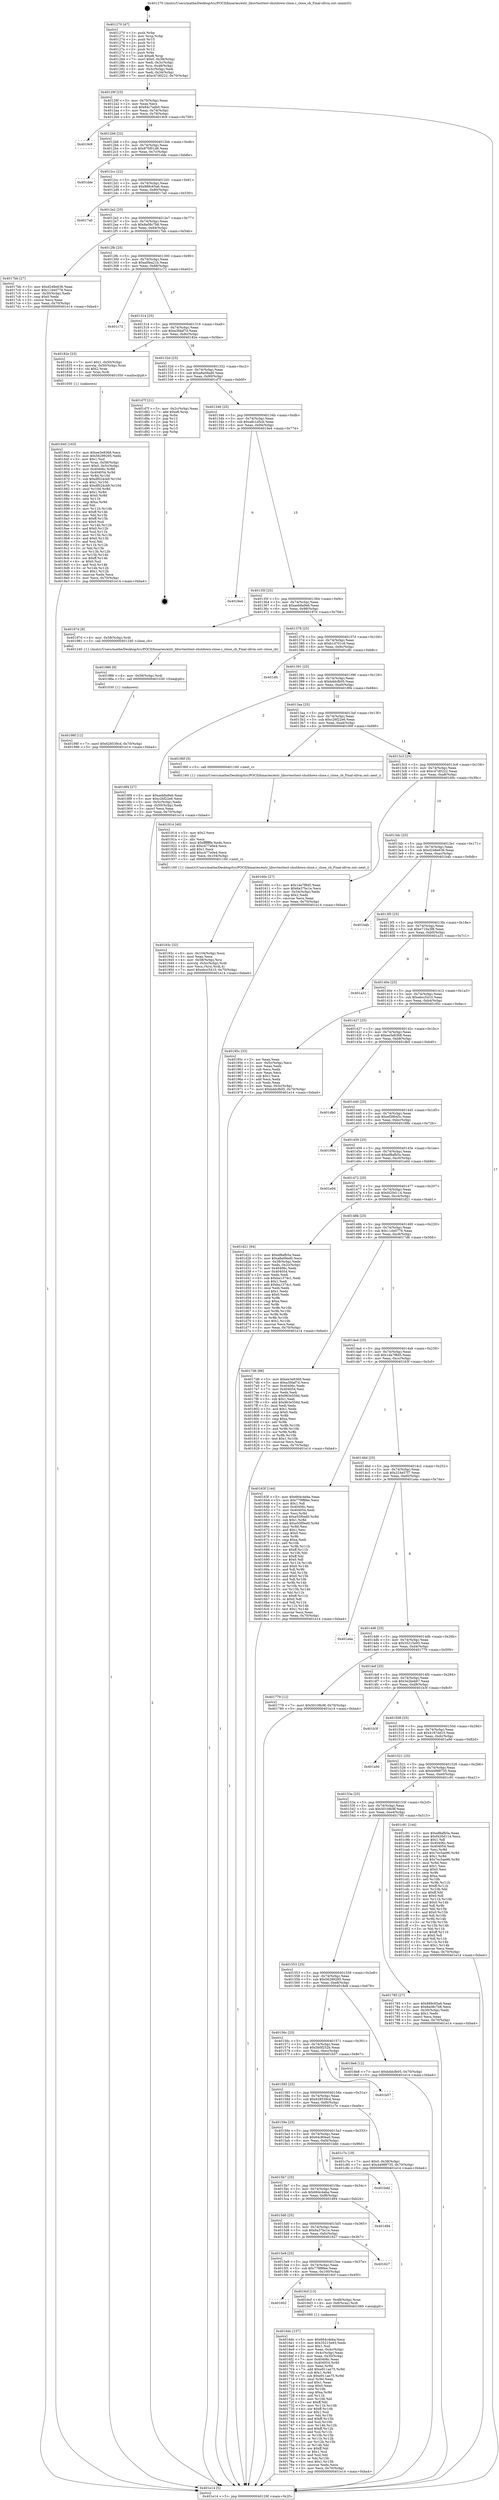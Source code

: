 digraph "0x401270" {
  label = "0x401270 (/mnt/c/Users/mathe/Desktop/tcc/POCII/binaries/extr_libuvtesttest-shutdown-close.c_close_cb_Final-ollvm.out::main(0))"
  labelloc = "t"
  node[shape=record]

  Entry [label="",width=0.3,height=0.3,shape=circle,fillcolor=black,style=filled]
  "0x40129f" [label="{
     0x40129f [23]\l
     | [instrs]\l
     &nbsp;&nbsp;0x40129f \<+3\>: mov -0x70(%rbp),%eax\l
     &nbsp;&nbsp;0x4012a2 \<+2\>: mov %eax,%ecx\l
     &nbsp;&nbsp;0x4012a4 \<+6\>: sub $0x84c7adb0,%ecx\l
     &nbsp;&nbsp;0x4012aa \<+3\>: mov %eax,-0x74(%rbp)\l
     &nbsp;&nbsp;0x4012ad \<+3\>: mov %ecx,-0x78(%rbp)\l
     &nbsp;&nbsp;0x4012b0 \<+6\>: je 00000000004019c9 \<main+0x759\>\l
  }"]
  "0x4019c9" [label="{
     0x4019c9\l
  }", style=dashed]
  "0x4012b6" [label="{
     0x4012b6 [22]\l
     | [instrs]\l
     &nbsp;&nbsp;0x4012b6 \<+5\>: jmp 00000000004012bb \<main+0x4b\>\l
     &nbsp;&nbsp;0x4012bb \<+3\>: mov -0x74(%rbp),%eax\l
     &nbsp;&nbsp;0x4012be \<+5\>: sub $0x870f01d6,%eax\l
     &nbsp;&nbsp;0x4012c3 \<+3\>: mov %eax,-0x7c(%rbp)\l
     &nbsp;&nbsp;0x4012c6 \<+6\>: je 0000000000401dde \<main+0xb6e\>\l
  }"]
  Exit [label="",width=0.3,height=0.3,shape=circle,fillcolor=black,style=filled,peripheries=2]
  "0x401dde" [label="{
     0x401dde\l
  }", style=dashed]
  "0x4012cc" [label="{
     0x4012cc [22]\l
     | [instrs]\l
     &nbsp;&nbsp;0x4012cc \<+5\>: jmp 00000000004012d1 \<main+0x61\>\l
     &nbsp;&nbsp;0x4012d1 \<+3\>: mov -0x74(%rbp),%eax\l
     &nbsp;&nbsp;0x4012d4 \<+5\>: sub $0x889c65a6,%eax\l
     &nbsp;&nbsp;0x4012d9 \<+3\>: mov %eax,-0x80(%rbp)\l
     &nbsp;&nbsp;0x4012dc \<+6\>: je 00000000004017a0 \<main+0x530\>\l
  }"]
  "0x40198f" [label="{
     0x40198f [12]\l
     | [instrs]\l
     &nbsp;&nbsp;0x40198f \<+7\>: movl $0x628539cd,-0x70(%rbp)\l
     &nbsp;&nbsp;0x401996 \<+5\>: jmp 0000000000401e14 \<main+0xba4\>\l
  }"]
  "0x4017a0" [label="{
     0x4017a0\l
  }", style=dashed]
  "0x4012e2" [label="{
     0x4012e2 [25]\l
     | [instrs]\l
     &nbsp;&nbsp;0x4012e2 \<+5\>: jmp 00000000004012e7 \<main+0x77\>\l
     &nbsp;&nbsp;0x4012e7 \<+3\>: mov -0x74(%rbp),%eax\l
     &nbsp;&nbsp;0x4012ea \<+5\>: sub $0x8a08c7b8,%eax\l
     &nbsp;&nbsp;0x4012ef \<+6\>: mov %eax,-0x84(%rbp)\l
     &nbsp;&nbsp;0x4012f5 \<+6\>: je 00000000004017bb \<main+0x54b\>\l
  }"]
  "0x401986" [label="{
     0x401986 [9]\l
     | [instrs]\l
     &nbsp;&nbsp;0x401986 \<+4\>: mov -0x58(%rbp),%rdi\l
     &nbsp;&nbsp;0x40198a \<+5\>: call 0000000000401030 \<free@plt\>\l
     | [calls]\l
     &nbsp;&nbsp;0x401030 \{1\} (unknown)\l
  }"]
  "0x4017bb" [label="{
     0x4017bb [27]\l
     | [instrs]\l
     &nbsp;&nbsp;0x4017bb \<+5\>: mov $0xd248e636,%eax\l
     &nbsp;&nbsp;0x4017c0 \<+5\>: mov $0x11d40776,%ecx\l
     &nbsp;&nbsp;0x4017c5 \<+3\>: mov -0x30(%rbp),%edx\l
     &nbsp;&nbsp;0x4017c8 \<+3\>: cmp $0x0,%edx\l
     &nbsp;&nbsp;0x4017cb \<+3\>: cmove %ecx,%eax\l
     &nbsp;&nbsp;0x4017ce \<+3\>: mov %eax,-0x70(%rbp)\l
     &nbsp;&nbsp;0x4017d1 \<+5\>: jmp 0000000000401e14 \<main+0xba4\>\l
  }"]
  "0x4012fb" [label="{
     0x4012fb [25]\l
     | [instrs]\l
     &nbsp;&nbsp;0x4012fb \<+5\>: jmp 0000000000401300 \<main+0x90\>\l
     &nbsp;&nbsp;0x401300 \<+3\>: mov -0x74(%rbp),%eax\l
     &nbsp;&nbsp;0x401303 \<+5\>: sub $0xa0fea21b,%eax\l
     &nbsp;&nbsp;0x401308 \<+6\>: mov %eax,-0x88(%rbp)\l
     &nbsp;&nbsp;0x40130e \<+6\>: je 0000000000401c72 \<main+0xa02\>\l
  }"]
  "0x40193c" [label="{
     0x40193c [32]\l
     | [instrs]\l
     &nbsp;&nbsp;0x40193c \<+6\>: mov -0x104(%rbp),%ecx\l
     &nbsp;&nbsp;0x401942 \<+3\>: imul %eax,%ecx\l
     &nbsp;&nbsp;0x401945 \<+4\>: mov -0x58(%rbp),%rsi\l
     &nbsp;&nbsp;0x401949 \<+4\>: movslq -0x5c(%rbp),%rdi\l
     &nbsp;&nbsp;0x40194d \<+3\>: mov %ecx,(%rsi,%rdi,4)\l
     &nbsp;&nbsp;0x401950 \<+7\>: movl $0xebcc5410,-0x70(%rbp)\l
     &nbsp;&nbsp;0x401957 \<+5\>: jmp 0000000000401e14 \<main+0xba4\>\l
  }"]
  "0x401c72" [label="{
     0x401c72\l
  }", style=dashed]
  "0x401314" [label="{
     0x401314 [25]\l
     | [instrs]\l
     &nbsp;&nbsp;0x401314 \<+5\>: jmp 0000000000401319 \<main+0xa9\>\l
     &nbsp;&nbsp;0x401319 \<+3\>: mov -0x74(%rbp),%eax\l
     &nbsp;&nbsp;0x40131c \<+5\>: sub $0xa3fdaf7d,%eax\l
     &nbsp;&nbsp;0x401321 \<+6\>: mov %eax,-0x8c(%rbp)\l
     &nbsp;&nbsp;0x401327 \<+6\>: je 000000000040182e \<main+0x5be\>\l
  }"]
  "0x401914" [label="{
     0x401914 [40]\l
     | [instrs]\l
     &nbsp;&nbsp;0x401914 \<+5\>: mov $0x2,%ecx\l
     &nbsp;&nbsp;0x401919 \<+1\>: cltd\l
     &nbsp;&nbsp;0x40191a \<+2\>: idiv %ecx\l
     &nbsp;&nbsp;0x40191c \<+6\>: imul $0xfffffffe,%edx,%ecx\l
     &nbsp;&nbsp;0x401922 \<+6\>: sub $0xc477e0e4,%ecx\l
     &nbsp;&nbsp;0x401928 \<+3\>: add $0x1,%ecx\l
     &nbsp;&nbsp;0x40192b \<+6\>: add $0xc477e0e4,%ecx\l
     &nbsp;&nbsp;0x401931 \<+6\>: mov %ecx,-0x104(%rbp)\l
     &nbsp;&nbsp;0x401937 \<+5\>: call 0000000000401160 \<next_i\>\l
     | [calls]\l
     &nbsp;&nbsp;0x401160 \{1\} (/mnt/c/Users/mathe/Desktop/tcc/POCII/binaries/extr_libuvtesttest-shutdown-close.c_close_cb_Final-ollvm.out::next_i)\l
  }"]
  "0x40182e" [label="{
     0x40182e [23]\l
     | [instrs]\l
     &nbsp;&nbsp;0x40182e \<+7\>: movl $0x1,-0x50(%rbp)\l
     &nbsp;&nbsp;0x401835 \<+4\>: movslq -0x50(%rbp),%rax\l
     &nbsp;&nbsp;0x401839 \<+4\>: shl $0x2,%rax\l
     &nbsp;&nbsp;0x40183d \<+3\>: mov %rax,%rdi\l
     &nbsp;&nbsp;0x401840 \<+5\>: call 0000000000401050 \<malloc@plt\>\l
     | [calls]\l
     &nbsp;&nbsp;0x401050 \{1\} (unknown)\l
  }"]
  "0x40132d" [label="{
     0x40132d [25]\l
     | [instrs]\l
     &nbsp;&nbsp;0x40132d \<+5\>: jmp 0000000000401332 \<main+0xc2\>\l
     &nbsp;&nbsp;0x401332 \<+3\>: mov -0x74(%rbp),%eax\l
     &nbsp;&nbsp;0x401335 \<+5\>: sub $0xa8a09ad0,%eax\l
     &nbsp;&nbsp;0x40133a \<+6\>: mov %eax,-0x90(%rbp)\l
     &nbsp;&nbsp;0x401340 \<+6\>: je 0000000000401d7f \<main+0xb0f\>\l
  }"]
  "0x401845" [label="{
     0x401845 [163]\l
     | [instrs]\l
     &nbsp;&nbsp;0x401845 \<+5\>: mov $0xee3e8368,%ecx\l
     &nbsp;&nbsp;0x40184a \<+5\>: mov $0x56299285,%edx\l
     &nbsp;&nbsp;0x40184f \<+3\>: mov $0x1,%sil\l
     &nbsp;&nbsp;0x401852 \<+4\>: mov %rax,-0x58(%rbp)\l
     &nbsp;&nbsp;0x401856 \<+7\>: movl $0x0,-0x5c(%rbp)\l
     &nbsp;&nbsp;0x40185d \<+8\>: mov 0x40406c,%r8d\l
     &nbsp;&nbsp;0x401865 \<+8\>: mov 0x404054,%r9d\l
     &nbsp;&nbsp;0x40186d \<+3\>: mov %r8d,%r10d\l
     &nbsp;&nbsp;0x401870 \<+7\>: sub $0xdf024cb9,%r10d\l
     &nbsp;&nbsp;0x401877 \<+4\>: sub $0x1,%r10d\l
     &nbsp;&nbsp;0x40187b \<+7\>: add $0xdf024cb9,%r10d\l
     &nbsp;&nbsp;0x401882 \<+4\>: imul %r10d,%r8d\l
     &nbsp;&nbsp;0x401886 \<+4\>: and $0x1,%r8d\l
     &nbsp;&nbsp;0x40188a \<+4\>: cmp $0x0,%r8d\l
     &nbsp;&nbsp;0x40188e \<+4\>: sete %r11b\l
     &nbsp;&nbsp;0x401892 \<+4\>: cmp $0xa,%r9d\l
     &nbsp;&nbsp;0x401896 \<+3\>: setl %bl\l
     &nbsp;&nbsp;0x401899 \<+3\>: mov %r11b,%r14b\l
     &nbsp;&nbsp;0x40189c \<+4\>: xor $0xff,%r14b\l
     &nbsp;&nbsp;0x4018a0 \<+3\>: mov %bl,%r15b\l
     &nbsp;&nbsp;0x4018a3 \<+4\>: xor $0xff,%r15b\l
     &nbsp;&nbsp;0x4018a7 \<+4\>: xor $0x0,%sil\l
     &nbsp;&nbsp;0x4018ab \<+3\>: mov %r14b,%r12b\l
     &nbsp;&nbsp;0x4018ae \<+4\>: and $0x0,%r12b\l
     &nbsp;&nbsp;0x4018b2 \<+3\>: and %sil,%r11b\l
     &nbsp;&nbsp;0x4018b5 \<+3\>: mov %r15b,%r13b\l
     &nbsp;&nbsp;0x4018b8 \<+4\>: and $0x0,%r13b\l
     &nbsp;&nbsp;0x4018bc \<+3\>: and %sil,%bl\l
     &nbsp;&nbsp;0x4018bf \<+3\>: or %r11b,%r12b\l
     &nbsp;&nbsp;0x4018c2 \<+3\>: or %bl,%r13b\l
     &nbsp;&nbsp;0x4018c5 \<+3\>: xor %r13b,%r12b\l
     &nbsp;&nbsp;0x4018c8 \<+3\>: or %r15b,%r14b\l
     &nbsp;&nbsp;0x4018cb \<+4\>: xor $0xff,%r14b\l
     &nbsp;&nbsp;0x4018cf \<+4\>: or $0x0,%sil\l
     &nbsp;&nbsp;0x4018d3 \<+3\>: and %sil,%r14b\l
     &nbsp;&nbsp;0x4018d6 \<+3\>: or %r14b,%r12b\l
     &nbsp;&nbsp;0x4018d9 \<+4\>: test $0x1,%r12b\l
     &nbsp;&nbsp;0x4018dd \<+3\>: cmovne %edx,%ecx\l
     &nbsp;&nbsp;0x4018e0 \<+3\>: mov %ecx,-0x70(%rbp)\l
     &nbsp;&nbsp;0x4018e3 \<+5\>: jmp 0000000000401e14 \<main+0xba4\>\l
  }"]
  "0x401d7f" [label="{
     0x401d7f [21]\l
     | [instrs]\l
     &nbsp;&nbsp;0x401d7f \<+3\>: mov -0x2c(%rbp),%eax\l
     &nbsp;&nbsp;0x401d82 \<+7\>: add $0xe8,%rsp\l
     &nbsp;&nbsp;0x401d89 \<+1\>: pop %rbx\l
     &nbsp;&nbsp;0x401d8a \<+2\>: pop %r12\l
     &nbsp;&nbsp;0x401d8c \<+2\>: pop %r13\l
     &nbsp;&nbsp;0x401d8e \<+2\>: pop %r14\l
     &nbsp;&nbsp;0x401d90 \<+2\>: pop %r15\l
     &nbsp;&nbsp;0x401d92 \<+1\>: pop %rbp\l
     &nbsp;&nbsp;0x401d93 \<+1\>: ret\l
  }"]
  "0x401346" [label="{
     0x401346 [25]\l
     | [instrs]\l
     &nbsp;&nbsp;0x401346 \<+5\>: jmp 000000000040134b \<main+0xdb\>\l
     &nbsp;&nbsp;0x40134b \<+3\>: mov -0x74(%rbp),%eax\l
     &nbsp;&nbsp;0x40134e \<+5\>: sub $0xa8c1d5cb,%eax\l
     &nbsp;&nbsp;0x401353 \<+6\>: mov %eax,-0x94(%rbp)\l
     &nbsp;&nbsp;0x401359 \<+6\>: je 00000000004019e4 \<main+0x774\>\l
  }"]
  "0x4016dc" [label="{
     0x4016dc [157]\l
     | [instrs]\l
     &nbsp;&nbsp;0x4016dc \<+5\>: mov $0x664c4eba,%ecx\l
     &nbsp;&nbsp;0x4016e1 \<+5\>: mov $0x35215e93,%edx\l
     &nbsp;&nbsp;0x4016e6 \<+3\>: mov $0x1,%sil\l
     &nbsp;&nbsp;0x4016e9 \<+3\>: mov %eax,-0x4c(%rbp)\l
     &nbsp;&nbsp;0x4016ec \<+3\>: mov -0x4c(%rbp),%eax\l
     &nbsp;&nbsp;0x4016ef \<+3\>: mov %eax,-0x30(%rbp)\l
     &nbsp;&nbsp;0x4016f2 \<+7\>: mov 0x40406c,%eax\l
     &nbsp;&nbsp;0x4016f9 \<+8\>: mov 0x404054,%r8d\l
     &nbsp;&nbsp;0x401701 \<+3\>: mov %eax,%r9d\l
     &nbsp;&nbsp;0x401704 \<+7\>: add $0xe911ae75,%r9d\l
     &nbsp;&nbsp;0x40170b \<+4\>: sub $0x1,%r9d\l
     &nbsp;&nbsp;0x40170f \<+7\>: sub $0xe911ae75,%r9d\l
     &nbsp;&nbsp;0x401716 \<+4\>: imul %r9d,%eax\l
     &nbsp;&nbsp;0x40171a \<+3\>: and $0x1,%eax\l
     &nbsp;&nbsp;0x40171d \<+3\>: cmp $0x0,%eax\l
     &nbsp;&nbsp;0x401720 \<+4\>: sete %r10b\l
     &nbsp;&nbsp;0x401724 \<+4\>: cmp $0xa,%r8d\l
     &nbsp;&nbsp;0x401728 \<+4\>: setl %r11b\l
     &nbsp;&nbsp;0x40172c \<+3\>: mov %r10b,%bl\l
     &nbsp;&nbsp;0x40172f \<+3\>: xor $0xff,%bl\l
     &nbsp;&nbsp;0x401732 \<+3\>: mov %r11b,%r14b\l
     &nbsp;&nbsp;0x401735 \<+4\>: xor $0xff,%r14b\l
     &nbsp;&nbsp;0x401739 \<+4\>: xor $0x1,%sil\l
     &nbsp;&nbsp;0x40173d \<+3\>: mov %bl,%r15b\l
     &nbsp;&nbsp;0x401740 \<+4\>: and $0xff,%r15b\l
     &nbsp;&nbsp;0x401744 \<+3\>: and %sil,%r10b\l
     &nbsp;&nbsp;0x401747 \<+3\>: mov %r14b,%r12b\l
     &nbsp;&nbsp;0x40174a \<+4\>: and $0xff,%r12b\l
     &nbsp;&nbsp;0x40174e \<+3\>: and %sil,%r11b\l
     &nbsp;&nbsp;0x401751 \<+3\>: or %r10b,%r15b\l
     &nbsp;&nbsp;0x401754 \<+3\>: or %r11b,%r12b\l
     &nbsp;&nbsp;0x401757 \<+3\>: xor %r12b,%r15b\l
     &nbsp;&nbsp;0x40175a \<+3\>: or %r14b,%bl\l
     &nbsp;&nbsp;0x40175d \<+3\>: xor $0xff,%bl\l
     &nbsp;&nbsp;0x401760 \<+4\>: or $0x1,%sil\l
     &nbsp;&nbsp;0x401764 \<+3\>: and %sil,%bl\l
     &nbsp;&nbsp;0x401767 \<+3\>: or %bl,%r15b\l
     &nbsp;&nbsp;0x40176a \<+4\>: test $0x1,%r15b\l
     &nbsp;&nbsp;0x40176e \<+3\>: cmovne %edx,%ecx\l
     &nbsp;&nbsp;0x401771 \<+3\>: mov %ecx,-0x70(%rbp)\l
     &nbsp;&nbsp;0x401774 \<+5\>: jmp 0000000000401e14 \<main+0xba4\>\l
  }"]
  "0x4019e4" [label="{
     0x4019e4\l
  }", style=dashed]
  "0x40135f" [label="{
     0x40135f [25]\l
     | [instrs]\l
     &nbsp;&nbsp;0x40135f \<+5\>: jmp 0000000000401364 \<main+0xf4\>\l
     &nbsp;&nbsp;0x401364 \<+3\>: mov -0x74(%rbp),%eax\l
     &nbsp;&nbsp;0x401367 \<+5\>: sub $0xaeb8a9eb,%eax\l
     &nbsp;&nbsp;0x40136c \<+6\>: mov %eax,-0x98(%rbp)\l
     &nbsp;&nbsp;0x401372 \<+6\>: je 000000000040197d \<main+0x70d\>\l
  }"]
  "0x401602" [label="{
     0x401602\l
  }", style=dashed]
  "0x40197d" [label="{
     0x40197d [9]\l
     | [instrs]\l
     &nbsp;&nbsp;0x40197d \<+4\>: mov -0x58(%rbp),%rdi\l
     &nbsp;&nbsp;0x401981 \<+5\>: call 0000000000401240 \<close_cb\>\l
     | [calls]\l
     &nbsp;&nbsp;0x401240 \{1\} (/mnt/c/Users/mathe/Desktop/tcc/POCII/binaries/extr_libuvtesttest-shutdown-close.c_close_cb_Final-ollvm.out::close_cb)\l
  }"]
  "0x401378" [label="{
     0x401378 [25]\l
     | [instrs]\l
     &nbsp;&nbsp;0x401378 \<+5\>: jmp 000000000040137d \<main+0x10d\>\l
     &nbsp;&nbsp;0x40137d \<+3\>: mov -0x74(%rbp),%eax\l
     &nbsp;&nbsp;0x401380 \<+5\>: sub $0xb1d701c6,%eax\l
     &nbsp;&nbsp;0x401385 \<+6\>: mov %eax,-0x9c(%rbp)\l
     &nbsp;&nbsp;0x40138b \<+6\>: je 0000000000401dfc \<main+0xb8c\>\l
  }"]
  "0x4016cf" [label="{
     0x4016cf [13]\l
     | [instrs]\l
     &nbsp;&nbsp;0x4016cf \<+4\>: mov -0x48(%rbp),%rax\l
     &nbsp;&nbsp;0x4016d3 \<+4\>: mov 0x8(%rax),%rdi\l
     &nbsp;&nbsp;0x4016d7 \<+5\>: call 0000000000401060 \<atoi@plt\>\l
     | [calls]\l
     &nbsp;&nbsp;0x401060 \{1\} (unknown)\l
  }"]
  "0x401dfc" [label="{
     0x401dfc\l
  }", style=dashed]
  "0x401391" [label="{
     0x401391 [25]\l
     | [instrs]\l
     &nbsp;&nbsp;0x401391 \<+5\>: jmp 0000000000401396 \<main+0x126\>\l
     &nbsp;&nbsp;0x401396 \<+3\>: mov -0x74(%rbp),%eax\l
     &nbsp;&nbsp;0x401399 \<+5\>: sub $0xbddcfb05,%eax\l
     &nbsp;&nbsp;0x40139e \<+6\>: mov %eax,-0xa0(%rbp)\l
     &nbsp;&nbsp;0x4013a4 \<+6\>: je 00000000004018f4 \<main+0x684\>\l
  }"]
  "0x4015e9" [label="{
     0x4015e9 [25]\l
     | [instrs]\l
     &nbsp;&nbsp;0x4015e9 \<+5\>: jmp 00000000004015ee \<main+0x37e\>\l
     &nbsp;&nbsp;0x4015ee \<+3\>: mov -0x74(%rbp),%eax\l
     &nbsp;&nbsp;0x4015f1 \<+5\>: sub $0x779f8fee,%eax\l
     &nbsp;&nbsp;0x4015f6 \<+6\>: mov %eax,-0x100(%rbp)\l
     &nbsp;&nbsp;0x4015fc \<+6\>: je 00000000004016cf \<main+0x45f\>\l
  }"]
  "0x4018f4" [label="{
     0x4018f4 [27]\l
     | [instrs]\l
     &nbsp;&nbsp;0x4018f4 \<+5\>: mov $0xaeb8a9eb,%eax\l
     &nbsp;&nbsp;0x4018f9 \<+5\>: mov $0xc26f22e6,%ecx\l
     &nbsp;&nbsp;0x4018fe \<+3\>: mov -0x5c(%rbp),%edx\l
     &nbsp;&nbsp;0x401901 \<+3\>: cmp -0x50(%rbp),%edx\l
     &nbsp;&nbsp;0x401904 \<+3\>: cmovl %ecx,%eax\l
     &nbsp;&nbsp;0x401907 \<+3\>: mov %eax,-0x70(%rbp)\l
     &nbsp;&nbsp;0x40190a \<+5\>: jmp 0000000000401e14 \<main+0xba4\>\l
  }"]
  "0x4013aa" [label="{
     0x4013aa [25]\l
     | [instrs]\l
     &nbsp;&nbsp;0x4013aa \<+5\>: jmp 00000000004013af \<main+0x13f\>\l
     &nbsp;&nbsp;0x4013af \<+3\>: mov -0x74(%rbp),%eax\l
     &nbsp;&nbsp;0x4013b2 \<+5\>: sub $0xc26f22e6,%eax\l
     &nbsp;&nbsp;0x4013b7 \<+6\>: mov %eax,-0xa4(%rbp)\l
     &nbsp;&nbsp;0x4013bd \<+6\>: je 000000000040190f \<main+0x69f\>\l
  }"]
  "0x401627" [label="{
     0x401627\l
  }", style=dashed]
  "0x40190f" [label="{
     0x40190f [5]\l
     | [instrs]\l
     &nbsp;&nbsp;0x40190f \<+5\>: call 0000000000401160 \<next_i\>\l
     | [calls]\l
     &nbsp;&nbsp;0x401160 \{1\} (/mnt/c/Users/mathe/Desktop/tcc/POCII/binaries/extr_libuvtesttest-shutdown-close.c_close_cb_Final-ollvm.out::next_i)\l
  }"]
  "0x4013c3" [label="{
     0x4013c3 [25]\l
     | [instrs]\l
     &nbsp;&nbsp;0x4013c3 \<+5\>: jmp 00000000004013c8 \<main+0x158\>\l
     &nbsp;&nbsp;0x4013c8 \<+3\>: mov -0x74(%rbp),%eax\l
     &nbsp;&nbsp;0x4013cb \<+5\>: sub $0xc47d0222,%eax\l
     &nbsp;&nbsp;0x4013d0 \<+6\>: mov %eax,-0xa8(%rbp)\l
     &nbsp;&nbsp;0x4013d6 \<+6\>: je 000000000040160c \<main+0x39c\>\l
  }"]
  "0x4015d0" [label="{
     0x4015d0 [25]\l
     | [instrs]\l
     &nbsp;&nbsp;0x4015d0 \<+5\>: jmp 00000000004015d5 \<main+0x365\>\l
     &nbsp;&nbsp;0x4015d5 \<+3\>: mov -0x74(%rbp),%eax\l
     &nbsp;&nbsp;0x4015d8 \<+5\>: sub $0x6a37bc1e,%eax\l
     &nbsp;&nbsp;0x4015dd \<+6\>: mov %eax,-0xfc(%rbp)\l
     &nbsp;&nbsp;0x4015e3 \<+6\>: je 0000000000401627 \<main+0x3b7\>\l
  }"]
  "0x40160c" [label="{
     0x40160c [27]\l
     | [instrs]\l
     &nbsp;&nbsp;0x40160c \<+5\>: mov $0x1da7f8d5,%eax\l
     &nbsp;&nbsp;0x401611 \<+5\>: mov $0x6a37bc1e,%ecx\l
     &nbsp;&nbsp;0x401616 \<+3\>: mov -0x34(%rbp),%edx\l
     &nbsp;&nbsp;0x401619 \<+3\>: cmp $0x2,%edx\l
     &nbsp;&nbsp;0x40161c \<+3\>: cmovne %ecx,%eax\l
     &nbsp;&nbsp;0x40161f \<+3\>: mov %eax,-0x70(%rbp)\l
     &nbsp;&nbsp;0x401622 \<+5\>: jmp 0000000000401e14 \<main+0xba4\>\l
  }"]
  "0x4013dc" [label="{
     0x4013dc [25]\l
     | [instrs]\l
     &nbsp;&nbsp;0x4013dc \<+5\>: jmp 00000000004013e1 \<main+0x171\>\l
     &nbsp;&nbsp;0x4013e1 \<+3\>: mov -0x74(%rbp),%eax\l
     &nbsp;&nbsp;0x4013e4 \<+5\>: sub $0xd248e636,%eax\l
     &nbsp;&nbsp;0x4013e9 \<+6\>: mov %eax,-0xac(%rbp)\l
     &nbsp;&nbsp;0x4013ef \<+6\>: je 0000000000401b4b \<main+0x8db\>\l
  }"]
  "0x401e14" [label="{
     0x401e14 [5]\l
     | [instrs]\l
     &nbsp;&nbsp;0x401e14 \<+5\>: jmp 000000000040129f \<main+0x2f\>\l
  }"]
  "0x401270" [label="{
     0x401270 [47]\l
     | [instrs]\l
     &nbsp;&nbsp;0x401270 \<+1\>: push %rbp\l
     &nbsp;&nbsp;0x401271 \<+3\>: mov %rsp,%rbp\l
     &nbsp;&nbsp;0x401274 \<+2\>: push %r15\l
     &nbsp;&nbsp;0x401276 \<+2\>: push %r14\l
     &nbsp;&nbsp;0x401278 \<+2\>: push %r13\l
     &nbsp;&nbsp;0x40127a \<+2\>: push %r12\l
     &nbsp;&nbsp;0x40127c \<+1\>: push %rbx\l
     &nbsp;&nbsp;0x40127d \<+7\>: sub $0xe8,%rsp\l
     &nbsp;&nbsp;0x401284 \<+7\>: movl $0x0,-0x38(%rbp)\l
     &nbsp;&nbsp;0x40128b \<+3\>: mov %edi,-0x3c(%rbp)\l
     &nbsp;&nbsp;0x40128e \<+4\>: mov %rsi,-0x48(%rbp)\l
     &nbsp;&nbsp;0x401292 \<+3\>: mov -0x3c(%rbp),%edi\l
     &nbsp;&nbsp;0x401295 \<+3\>: mov %edi,-0x34(%rbp)\l
     &nbsp;&nbsp;0x401298 \<+7\>: movl $0xc47d0222,-0x70(%rbp)\l
  }"]
  "0x401d94" [label="{
     0x401d94\l
  }", style=dashed]
  "0x401b4b" [label="{
     0x401b4b\l
  }", style=dashed]
  "0x4013f5" [label="{
     0x4013f5 [25]\l
     | [instrs]\l
     &nbsp;&nbsp;0x4013f5 \<+5\>: jmp 00000000004013fa \<main+0x18a\>\l
     &nbsp;&nbsp;0x4013fa \<+3\>: mov -0x74(%rbp),%eax\l
     &nbsp;&nbsp;0x4013fd \<+5\>: sub $0xe710a3f8,%eax\l
     &nbsp;&nbsp;0x401402 \<+6\>: mov %eax,-0xb0(%rbp)\l
     &nbsp;&nbsp;0x401408 \<+6\>: je 0000000000401a31 \<main+0x7c1\>\l
  }"]
  "0x4015b7" [label="{
     0x4015b7 [25]\l
     | [instrs]\l
     &nbsp;&nbsp;0x4015b7 \<+5\>: jmp 00000000004015bc \<main+0x34c\>\l
     &nbsp;&nbsp;0x4015bc \<+3\>: mov -0x74(%rbp),%eax\l
     &nbsp;&nbsp;0x4015bf \<+5\>: sub $0x664c4eba,%eax\l
     &nbsp;&nbsp;0x4015c4 \<+6\>: mov %eax,-0xf8(%rbp)\l
     &nbsp;&nbsp;0x4015ca \<+6\>: je 0000000000401d94 \<main+0xb24\>\l
  }"]
  "0x401a31" [label="{
     0x401a31\l
  }", style=dashed]
  "0x40140e" [label="{
     0x40140e [25]\l
     | [instrs]\l
     &nbsp;&nbsp;0x40140e \<+5\>: jmp 0000000000401413 \<main+0x1a3\>\l
     &nbsp;&nbsp;0x401413 \<+3\>: mov -0x74(%rbp),%eax\l
     &nbsp;&nbsp;0x401416 \<+5\>: sub $0xebcc5410,%eax\l
     &nbsp;&nbsp;0x40141b \<+6\>: mov %eax,-0xb4(%rbp)\l
     &nbsp;&nbsp;0x401421 \<+6\>: je 000000000040195c \<main+0x6ec\>\l
  }"]
  "0x401bdd" [label="{
     0x401bdd\l
  }", style=dashed]
  "0x40195c" [label="{
     0x40195c [33]\l
     | [instrs]\l
     &nbsp;&nbsp;0x40195c \<+2\>: xor %eax,%eax\l
     &nbsp;&nbsp;0x40195e \<+3\>: mov -0x5c(%rbp),%ecx\l
     &nbsp;&nbsp;0x401961 \<+2\>: mov %eax,%edx\l
     &nbsp;&nbsp;0x401963 \<+2\>: sub %ecx,%edx\l
     &nbsp;&nbsp;0x401965 \<+2\>: mov %eax,%ecx\l
     &nbsp;&nbsp;0x401967 \<+3\>: sub $0x1,%ecx\l
     &nbsp;&nbsp;0x40196a \<+2\>: add %ecx,%edx\l
     &nbsp;&nbsp;0x40196c \<+2\>: sub %edx,%eax\l
     &nbsp;&nbsp;0x40196e \<+3\>: mov %eax,-0x5c(%rbp)\l
     &nbsp;&nbsp;0x401971 \<+7\>: movl $0xbddcfb05,-0x70(%rbp)\l
     &nbsp;&nbsp;0x401978 \<+5\>: jmp 0000000000401e14 \<main+0xba4\>\l
  }"]
  "0x401427" [label="{
     0x401427 [25]\l
     | [instrs]\l
     &nbsp;&nbsp;0x401427 \<+5\>: jmp 000000000040142c \<main+0x1bc\>\l
     &nbsp;&nbsp;0x40142c \<+3\>: mov -0x74(%rbp),%eax\l
     &nbsp;&nbsp;0x40142f \<+5\>: sub $0xee3e8368,%eax\l
     &nbsp;&nbsp;0x401434 \<+6\>: mov %eax,-0xb8(%rbp)\l
     &nbsp;&nbsp;0x40143a \<+6\>: je 0000000000401db0 \<main+0xb40\>\l
  }"]
  "0x40159e" [label="{
     0x40159e [25]\l
     | [instrs]\l
     &nbsp;&nbsp;0x40159e \<+5\>: jmp 00000000004015a3 \<main+0x333\>\l
     &nbsp;&nbsp;0x4015a3 \<+3\>: mov -0x74(%rbp),%eax\l
     &nbsp;&nbsp;0x4015a6 \<+5\>: sub $0x64c80ea0,%eax\l
     &nbsp;&nbsp;0x4015ab \<+6\>: mov %eax,-0xf4(%rbp)\l
     &nbsp;&nbsp;0x4015b1 \<+6\>: je 0000000000401bdd \<main+0x96d\>\l
  }"]
  "0x401db0" [label="{
     0x401db0\l
  }", style=dashed]
  "0x401440" [label="{
     0x401440 [25]\l
     | [instrs]\l
     &nbsp;&nbsp;0x401440 \<+5\>: jmp 0000000000401445 \<main+0x1d5\>\l
     &nbsp;&nbsp;0x401445 \<+3\>: mov -0x74(%rbp),%eax\l
     &nbsp;&nbsp;0x401448 \<+5\>: sub $0xef39b45c,%eax\l
     &nbsp;&nbsp;0x40144d \<+6\>: mov %eax,-0xbc(%rbp)\l
     &nbsp;&nbsp;0x401453 \<+6\>: je 000000000040199b \<main+0x72b\>\l
  }"]
  "0x401c7e" [label="{
     0x401c7e [19]\l
     | [instrs]\l
     &nbsp;&nbsp;0x401c7e \<+7\>: movl $0x0,-0x38(%rbp)\l
     &nbsp;&nbsp;0x401c85 \<+7\>: movl $0x44988735,-0x70(%rbp)\l
     &nbsp;&nbsp;0x401c8c \<+5\>: jmp 0000000000401e14 \<main+0xba4\>\l
  }"]
  "0x40199b" [label="{
     0x40199b\l
  }", style=dashed]
  "0x401459" [label="{
     0x401459 [25]\l
     | [instrs]\l
     &nbsp;&nbsp;0x401459 \<+5\>: jmp 000000000040145e \<main+0x1ee\>\l
     &nbsp;&nbsp;0x40145e \<+3\>: mov -0x74(%rbp),%eax\l
     &nbsp;&nbsp;0x401461 \<+5\>: sub $0xef8afb5a,%eax\l
     &nbsp;&nbsp;0x401466 \<+6\>: mov %eax,-0xc0(%rbp)\l
     &nbsp;&nbsp;0x40146c \<+6\>: je 0000000000401e0d \<main+0xb9d\>\l
  }"]
  "0x401585" [label="{
     0x401585 [25]\l
     | [instrs]\l
     &nbsp;&nbsp;0x401585 \<+5\>: jmp 000000000040158a \<main+0x31a\>\l
     &nbsp;&nbsp;0x40158a \<+3\>: mov -0x74(%rbp),%eax\l
     &nbsp;&nbsp;0x40158d \<+5\>: sub $0x628539cd,%eax\l
     &nbsp;&nbsp;0x401592 \<+6\>: mov %eax,-0xf0(%rbp)\l
     &nbsp;&nbsp;0x401598 \<+6\>: je 0000000000401c7e \<main+0xa0e\>\l
  }"]
  "0x401e0d" [label="{
     0x401e0d\l
  }", style=dashed]
  "0x401472" [label="{
     0x401472 [25]\l
     | [instrs]\l
     &nbsp;&nbsp;0x401472 \<+5\>: jmp 0000000000401477 \<main+0x207\>\l
     &nbsp;&nbsp;0x401477 \<+3\>: mov -0x74(%rbp),%eax\l
     &nbsp;&nbsp;0x40147a \<+5\>: sub $0xf420d114,%eax\l
     &nbsp;&nbsp;0x40147f \<+6\>: mov %eax,-0xc4(%rbp)\l
     &nbsp;&nbsp;0x401485 \<+6\>: je 0000000000401d21 \<main+0xab1\>\l
  }"]
  "0x401b57" [label="{
     0x401b57\l
  }", style=dashed]
  "0x401d21" [label="{
     0x401d21 [94]\l
     | [instrs]\l
     &nbsp;&nbsp;0x401d21 \<+5\>: mov $0xef8afb5a,%eax\l
     &nbsp;&nbsp;0x401d26 \<+5\>: mov $0xa8a09ad0,%ecx\l
     &nbsp;&nbsp;0x401d2b \<+3\>: mov -0x38(%rbp),%edx\l
     &nbsp;&nbsp;0x401d2e \<+3\>: mov %edx,-0x2c(%rbp)\l
     &nbsp;&nbsp;0x401d31 \<+7\>: mov 0x40406c,%edx\l
     &nbsp;&nbsp;0x401d38 \<+7\>: mov 0x404054,%esi\l
     &nbsp;&nbsp;0x401d3f \<+2\>: mov %edx,%edi\l
     &nbsp;&nbsp;0x401d41 \<+6\>: sub $0xba1374c1,%edi\l
     &nbsp;&nbsp;0x401d47 \<+3\>: sub $0x1,%edi\l
     &nbsp;&nbsp;0x401d4a \<+6\>: add $0xba1374c1,%edi\l
     &nbsp;&nbsp;0x401d50 \<+3\>: imul %edi,%edx\l
     &nbsp;&nbsp;0x401d53 \<+3\>: and $0x1,%edx\l
     &nbsp;&nbsp;0x401d56 \<+3\>: cmp $0x0,%edx\l
     &nbsp;&nbsp;0x401d59 \<+4\>: sete %r8b\l
     &nbsp;&nbsp;0x401d5d \<+3\>: cmp $0xa,%esi\l
     &nbsp;&nbsp;0x401d60 \<+4\>: setl %r9b\l
     &nbsp;&nbsp;0x401d64 \<+3\>: mov %r8b,%r10b\l
     &nbsp;&nbsp;0x401d67 \<+3\>: and %r9b,%r10b\l
     &nbsp;&nbsp;0x401d6a \<+3\>: xor %r9b,%r8b\l
     &nbsp;&nbsp;0x401d6d \<+3\>: or %r8b,%r10b\l
     &nbsp;&nbsp;0x401d70 \<+4\>: test $0x1,%r10b\l
     &nbsp;&nbsp;0x401d74 \<+3\>: cmovne %ecx,%eax\l
     &nbsp;&nbsp;0x401d77 \<+3\>: mov %eax,-0x70(%rbp)\l
     &nbsp;&nbsp;0x401d7a \<+5\>: jmp 0000000000401e14 \<main+0xba4\>\l
  }"]
  "0x40148b" [label="{
     0x40148b [25]\l
     | [instrs]\l
     &nbsp;&nbsp;0x40148b \<+5\>: jmp 0000000000401490 \<main+0x220\>\l
     &nbsp;&nbsp;0x401490 \<+3\>: mov -0x74(%rbp),%eax\l
     &nbsp;&nbsp;0x401493 \<+5\>: sub $0x11d40776,%eax\l
     &nbsp;&nbsp;0x401498 \<+6\>: mov %eax,-0xc8(%rbp)\l
     &nbsp;&nbsp;0x40149e \<+6\>: je 00000000004017d6 \<main+0x566\>\l
  }"]
  "0x40156c" [label="{
     0x40156c [25]\l
     | [instrs]\l
     &nbsp;&nbsp;0x40156c \<+5\>: jmp 0000000000401571 \<main+0x301\>\l
     &nbsp;&nbsp;0x401571 \<+3\>: mov -0x74(%rbp),%eax\l
     &nbsp;&nbsp;0x401574 \<+5\>: sub $0x5b0f252b,%eax\l
     &nbsp;&nbsp;0x401579 \<+6\>: mov %eax,-0xec(%rbp)\l
     &nbsp;&nbsp;0x40157f \<+6\>: je 0000000000401b57 \<main+0x8e7\>\l
  }"]
  "0x4017d6" [label="{
     0x4017d6 [88]\l
     | [instrs]\l
     &nbsp;&nbsp;0x4017d6 \<+5\>: mov $0xee3e8368,%eax\l
     &nbsp;&nbsp;0x4017db \<+5\>: mov $0xa3fdaf7d,%ecx\l
     &nbsp;&nbsp;0x4017e0 \<+7\>: mov 0x40406c,%edx\l
     &nbsp;&nbsp;0x4017e7 \<+7\>: mov 0x404054,%esi\l
     &nbsp;&nbsp;0x4017ee \<+2\>: mov %edx,%edi\l
     &nbsp;&nbsp;0x4017f0 \<+6\>: sub $0x963e556d,%edi\l
     &nbsp;&nbsp;0x4017f6 \<+3\>: sub $0x1,%edi\l
     &nbsp;&nbsp;0x4017f9 \<+6\>: add $0x963e556d,%edi\l
     &nbsp;&nbsp;0x4017ff \<+3\>: imul %edi,%edx\l
     &nbsp;&nbsp;0x401802 \<+3\>: and $0x1,%edx\l
     &nbsp;&nbsp;0x401805 \<+3\>: cmp $0x0,%edx\l
     &nbsp;&nbsp;0x401808 \<+4\>: sete %r8b\l
     &nbsp;&nbsp;0x40180c \<+3\>: cmp $0xa,%esi\l
     &nbsp;&nbsp;0x40180f \<+4\>: setl %r9b\l
     &nbsp;&nbsp;0x401813 \<+3\>: mov %r8b,%r10b\l
     &nbsp;&nbsp;0x401816 \<+3\>: and %r9b,%r10b\l
     &nbsp;&nbsp;0x401819 \<+3\>: xor %r9b,%r8b\l
     &nbsp;&nbsp;0x40181c \<+3\>: or %r8b,%r10b\l
     &nbsp;&nbsp;0x40181f \<+4\>: test $0x1,%r10b\l
     &nbsp;&nbsp;0x401823 \<+3\>: cmovne %ecx,%eax\l
     &nbsp;&nbsp;0x401826 \<+3\>: mov %eax,-0x70(%rbp)\l
     &nbsp;&nbsp;0x401829 \<+5\>: jmp 0000000000401e14 \<main+0xba4\>\l
  }"]
  "0x4014a4" [label="{
     0x4014a4 [25]\l
     | [instrs]\l
     &nbsp;&nbsp;0x4014a4 \<+5\>: jmp 00000000004014a9 \<main+0x239\>\l
     &nbsp;&nbsp;0x4014a9 \<+3\>: mov -0x74(%rbp),%eax\l
     &nbsp;&nbsp;0x4014ac \<+5\>: sub $0x1da7f8d5,%eax\l
     &nbsp;&nbsp;0x4014b1 \<+6\>: mov %eax,-0xcc(%rbp)\l
     &nbsp;&nbsp;0x4014b7 \<+6\>: je 000000000040163f \<main+0x3cf\>\l
  }"]
  "0x4018e8" [label="{
     0x4018e8 [12]\l
     | [instrs]\l
     &nbsp;&nbsp;0x4018e8 \<+7\>: movl $0xbddcfb05,-0x70(%rbp)\l
     &nbsp;&nbsp;0x4018ef \<+5\>: jmp 0000000000401e14 \<main+0xba4\>\l
  }"]
  "0x40163f" [label="{
     0x40163f [144]\l
     | [instrs]\l
     &nbsp;&nbsp;0x40163f \<+5\>: mov $0x664c4eba,%eax\l
     &nbsp;&nbsp;0x401644 \<+5\>: mov $0x779f8fee,%ecx\l
     &nbsp;&nbsp;0x401649 \<+2\>: mov $0x1,%dl\l
     &nbsp;&nbsp;0x40164b \<+7\>: mov 0x40406c,%esi\l
     &nbsp;&nbsp;0x401652 \<+7\>: mov 0x404054,%edi\l
     &nbsp;&nbsp;0x401659 \<+3\>: mov %esi,%r8d\l
     &nbsp;&nbsp;0x40165c \<+7\>: sub $0xe55f0ed0,%r8d\l
     &nbsp;&nbsp;0x401663 \<+4\>: sub $0x1,%r8d\l
     &nbsp;&nbsp;0x401667 \<+7\>: add $0xe55f0ed0,%r8d\l
     &nbsp;&nbsp;0x40166e \<+4\>: imul %r8d,%esi\l
     &nbsp;&nbsp;0x401672 \<+3\>: and $0x1,%esi\l
     &nbsp;&nbsp;0x401675 \<+3\>: cmp $0x0,%esi\l
     &nbsp;&nbsp;0x401678 \<+4\>: sete %r9b\l
     &nbsp;&nbsp;0x40167c \<+3\>: cmp $0xa,%edi\l
     &nbsp;&nbsp;0x40167f \<+4\>: setl %r10b\l
     &nbsp;&nbsp;0x401683 \<+3\>: mov %r9b,%r11b\l
     &nbsp;&nbsp;0x401686 \<+4\>: xor $0xff,%r11b\l
     &nbsp;&nbsp;0x40168a \<+3\>: mov %r10b,%bl\l
     &nbsp;&nbsp;0x40168d \<+3\>: xor $0xff,%bl\l
     &nbsp;&nbsp;0x401690 \<+3\>: xor $0x0,%dl\l
     &nbsp;&nbsp;0x401693 \<+3\>: mov %r11b,%r14b\l
     &nbsp;&nbsp;0x401696 \<+4\>: and $0x0,%r14b\l
     &nbsp;&nbsp;0x40169a \<+3\>: and %dl,%r9b\l
     &nbsp;&nbsp;0x40169d \<+3\>: mov %bl,%r15b\l
     &nbsp;&nbsp;0x4016a0 \<+4\>: and $0x0,%r15b\l
     &nbsp;&nbsp;0x4016a4 \<+3\>: and %dl,%r10b\l
     &nbsp;&nbsp;0x4016a7 \<+3\>: or %r9b,%r14b\l
     &nbsp;&nbsp;0x4016aa \<+3\>: or %r10b,%r15b\l
     &nbsp;&nbsp;0x4016ad \<+3\>: xor %r15b,%r14b\l
     &nbsp;&nbsp;0x4016b0 \<+3\>: or %bl,%r11b\l
     &nbsp;&nbsp;0x4016b3 \<+4\>: xor $0xff,%r11b\l
     &nbsp;&nbsp;0x4016b7 \<+3\>: or $0x0,%dl\l
     &nbsp;&nbsp;0x4016ba \<+3\>: and %dl,%r11b\l
     &nbsp;&nbsp;0x4016bd \<+3\>: or %r11b,%r14b\l
     &nbsp;&nbsp;0x4016c0 \<+4\>: test $0x1,%r14b\l
     &nbsp;&nbsp;0x4016c4 \<+3\>: cmovne %ecx,%eax\l
     &nbsp;&nbsp;0x4016c7 \<+3\>: mov %eax,-0x70(%rbp)\l
     &nbsp;&nbsp;0x4016ca \<+5\>: jmp 0000000000401e14 \<main+0xba4\>\l
  }"]
  "0x4014bd" [label="{
     0x4014bd [25]\l
     | [instrs]\l
     &nbsp;&nbsp;0x4014bd \<+5\>: jmp 00000000004014c2 \<main+0x252\>\l
     &nbsp;&nbsp;0x4014c2 \<+3\>: mov -0x74(%rbp),%eax\l
     &nbsp;&nbsp;0x4014c5 \<+5\>: sub $0x324e57f7,%eax\l
     &nbsp;&nbsp;0x4014ca \<+6\>: mov %eax,-0xd0(%rbp)\l
     &nbsp;&nbsp;0x4014d0 \<+6\>: je 0000000000401a4a \<main+0x7da\>\l
  }"]
  "0x401553" [label="{
     0x401553 [25]\l
     | [instrs]\l
     &nbsp;&nbsp;0x401553 \<+5\>: jmp 0000000000401558 \<main+0x2e8\>\l
     &nbsp;&nbsp;0x401558 \<+3\>: mov -0x74(%rbp),%eax\l
     &nbsp;&nbsp;0x40155b \<+5\>: sub $0x56299285,%eax\l
     &nbsp;&nbsp;0x401560 \<+6\>: mov %eax,-0xe8(%rbp)\l
     &nbsp;&nbsp;0x401566 \<+6\>: je 00000000004018e8 \<main+0x678\>\l
  }"]
  "0x401a4a" [label="{
     0x401a4a\l
  }", style=dashed]
  "0x4014d6" [label="{
     0x4014d6 [25]\l
     | [instrs]\l
     &nbsp;&nbsp;0x4014d6 \<+5\>: jmp 00000000004014db \<main+0x26b\>\l
     &nbsp;&nbsp;0x4014db \<+3\>: mov -0x74(%rbp),%eax\l
     &nbsp;&nbsp;0x4014de \<+5\>: sub $0x35215e93,%eax\l
     &nbsp;&nbsp;0x4014e3 \<+6\>: mov %eax,-0xd4(%rbp)\l
     &nbsp;&nbsp;0x4014e9 \<+6\>: je 0000000000401779 \<main+0x509\>\l
  }"]
  "0x401785" [label="{
     0x401785 [27]\l
     | [instrs]\l
     &nbsp;&nbsp;0x401785 \<+5\>: mov $0x889c65a6,%eax\l
     &nbsp;&nbsp;0x40178a \<+5\>: mov $0x8a08c7b8,%ecx\l
     &nbsp;&nbsp;0x40178f \<+3\>: mov -0x30(%rbp),%edx\l
     &nbsp;&nbsp;0x401792 \<+3\>: cmp $0x1,%edx\l
     &nbsp;&nbsp;0x401795 \<+3\>: cmovl %ecx,%eax\l
     &nbsp;&nbsp;0x401798 \<+3\>: mov %eax,-0x70(%rbp)\l
     &nbsp;&nbsp;0x40179b \<+5\>: jmp 0000000000401e14 \<main+0xba4\>\l
  }"]
  "0x401779" [label="{
     0x401779 [12]\l
     | [instrs]\l
     &nbsp;&nbsp;0x401779 \<+7\>: movl $0x50108c9f,-0x70(%rbp)\l
     &nbsp;&nbsp;0x401780 \<+5\>: jmp 0000000000401e14 \<main+0xba4\>\l
  }"]
  "0x4014ef" [label="{
     0x4014ef [25]\l
     | [instrs]\l
     &nbsp;&nbsp;0x4014ef \<+5\>: jmp 00000000004014f4 \<main+0x284\>\l
     &nbsp;&nbsp;0x4014f4 \<+3\>: mov -0x74(%rbp),%eax\l
     &nbsp;&nbsp;0x4014f7 \<+5\>: sub $0x3e2beb67,%eax\l
     &nbsp;&nbsp;0x4014fc \<+6\>: mov %eax,-0xd8(%rbp)\l
     &nbsp;&nbsp;0x401502 \<+6\>: je 0000000000401b3f \<main+0x8cf\>\l
  }"]
  "0x40153a" [label="{
     0x40153a [25]\l
     | [instrs]\l
     &nbsp;&nbsp;0x40153a \<+5\>: jmp 000000000040153f \<main+0x2cf\>\l
     &nbsp;&nbsp;0x40153f \<+3\>: mov -0x74(%rbp),%eax\l
     &nbsp;&nbsp;0x401542 \<+5\>: sub $0x50108c9f,%eax\l
     &nbsp;&nbsp;0x401547 \<+6\>: mov %eax,-0xe4(%rbp)\l
     &nbsp;&nbsp;0x40154d \<+6\>: je 0000000000401785 \<main+0x515\>\l
  }"]
  "0x401b3f" [label="{
     0x401b3f\l
  }", style=dashed]
  "0x401508" [label="{
     0x401508 [25]\l
     | [instrs]\l
     &nbsp;&nbsp;0x401508 \<+5\>: jmp 000000000040150d \<main+0x29d\>\l
     &nbsp;&nbsp;0x40150d \<+3\>: mov -0x74(%rbp),%eax\l
     &nbsp;&nbsp;0x401510 \<+5\>: sub $0x4187dd10,%eax\l
     &nbsp;&nbsp;0x401515 \<+6\>: mov %eax,-0xdc(%rbp)\l
     &nbsp;&nbsp;0x40151b \<+6\>: je 0000000000401a9d \<main+0x82d\>\l
  }"]
  "0x401c91" [label="{
     0x401c91 [144]\l
     | [instrs]\l
     &nbsp;&nbsp;0x401c91 \<+5\>: mov $0xef8afb5a,%eax\l
     &nbsp;&nbsp;0x401c96 \<+5\>: mov $0xf420d114,%ecx\l
     &nbsp;&nbsp;0x401c9b \<+2\>: mov $0x1,%dl\l
     &nbsp;&nbsp;0x401c9d \<+7\>: mov 0x40406c,%esi\l
     &nbsp;&nbsp;0x401ca4 \<+7\>: mov 0x404054,%edi\l
     &nbsp;&nbsp;0x401cab \<+3\>: mov %esi,%r8d\l
     &nbsp;&nbsp;0x401cae \<+7\>: add $0x7ec5ae96,%r8d\l
     &nbsp;&nbsp;0x401cb5 \<+4\>: sub $0x1,%r8d\l
     &nbsp;&nbsp;0x401cb9 \<+7\>: sub $0x7ec5ae96,%r8d\l
     &nbsp;&nbsp;0x401cc0 \<+4\>: imul %r8d,%esi\l
     &nbsp;&nbsp;0x401cc4 \<+3\>: and $0x1,%esi\l
     &nbsp;&nbsp;0x401cc7 \<+3\>: cmp $0x0,%esi\l
     &nbsp;&nbsp;0x401cca \<+4\>: sete %r9b\l
     &nbsp;&nbsp;0x401cce \<+3\>: cmp $0xa,%edi\l
     &nbsp;&nbsp;0x401cd1 \<+4\>: setl %r10b\l
     &nbsp;&nbsp;0x401cd5 \<+3\>: mov %r9b,%r11b\l
     &nbsp;&nbsp;0x401cd8 \<+4\>: xor $0xff,%r11b\l
     &nbsp;&nbsp;0x401cdc \<+3\>: mov %r10b,%bl\l
     &nbsp;&nbsp;0x401cdf \<+3\>: xor $0xff,%bl\l
     &nbsp;&nbsp;0x401ce2 \<+3\>: xor $0x0,%dl\l
     &nbsp;&nbsp;0x401ce5 \<+3\>: mov %r11b,%r14b\l
     &nbsp;&nbsp;0x401ce8 \<+4\>: and $0x0,%r14b\l
     &nbsp;&nbsp;0x401cec \<+3\>: and %dl,%r9b\l
     &nbsp;&nbsp;0x401cef \<+3\>: mov %bl,%r15b\l
     &nbsp;&nbsp;0x401cf2 \<+4\>: and $0x0,%r15b\l
     &nbsp;&nbsp;0x401cf6 \<+3\>: and %dl,%r10b\l
     &nbsp;&nbsp;0x401cf9 \<+3\>: or %r9b,%r14b\l
     &nbsp;&nbsp;0x401cfc \<+3\>: or %r10b,%r15b\l
     &nbsp;&nbsp;0x401cff \<+3\>: xor %r15b,%r14b\l
     &nbsp;&nbsp;0x401d02 \<+3\>: or %bl,%r11b\l
     &nbsp;&nbsp;0x401d05 \<+4\>: xor $0xff,%r11b\l
     &nbsp;&nbsp;0x401d09 \<+3\>: or $0x0,%dl\l
     &nbsp;&nbsp;0x401d0c \<+3\>: and %dl,%r11b\l
     &nbsp;&nbsp;0x401d0f \<+3\>: or %r11b,%r14b\l
     &nbsp;&nbsp;0x401d12 \<+4\>: test $0x1,%r14b\l
     &nbsp;&nbsp;0x401d16 \<+3\>: cmovne %ecx,%eax\l
     &nbsp;&nbsp;0x401d19 \<+3\>: mov %eax,-0x70(%rbp)\l
     &nbsp;&nbsp;0x401d1c \<+5\>: jmp 0000000000401e14 \<main+0xba4\>\l
  }"]
  "0x401a9d" [label="{
     0x401a9d\l
  }", style=dashed]
  "0x401521" [label="{
     0x401521 [25]\l
     | [instrs]\l
     &nbsp;&nbsp;0x401521 \<+5\>: jmp 0000000000401526 \<main+0x2b6\>\l
     &nbsp;&nbsp;0x401526 \<+3\>: mov -0x74(%rbp),%eax\l
     &nbsp;&nbsp;0x401529 \<+5\>: sub $0x44988735,%eax\l
     &nbsp;&nbsp;0x40152e \<+6\>: mov %eax,-0xe0(%rbp)\l
     &nbsp;&nbsp;0x401534 \<+6\>: je 0000000000401c91 \<main+0xa21\>\l
  }"]
  Entry -> "0x401270" [label=" 1"]
  "0x40129f" -> "0x4019c9" [label=" 0"]
  "0x40129f" -> "0x4012b6" [label=" 18"]
  "0x401d7f" -> Exit [label=" 1"]
  "0x4012b6" -> "0x401dde" [label=" 0"]
  "0x4012b6" -> "0x4012cc" [label=" 18"]
  "0x401d21" -> "0x401e14" [label=" 1"]
  "0x4012cc" -> "0x4017a0" [label=" 0"]
  "0x4012cc" -> "0x4012e2" [label=" 18"]
  "0x401c91" -> "0x401e14" [label=" 1"]
  "0x4012e2" -> "0x4017bb" [label=" 1"]
  "0x4012e2" -> "0x4012fb" [label=" 17"]
  "0x401c7e" -> "0x401e14" [label=" 1"]
  "0x4012fb" -> "0x401c72" [label=" 0"]
  "0x4012fb" -> "0x401314" [label=" 17"]
  "0x40198f" -> "0x401e14" [label=" 1"]
  "0x401314" -> "0x40182e" [label=" 1"]
  "0x401314" -> "0x40132d" [label=" 16"]
  "0x401986" -> "0x40198f" [label=" 1"]
  "0x40132d" -> "0x401d7f" [label=" 1"]
  "0x40132d" -> "0x401346" [label=" 15"]
  "0x40197d" -> "0x401986" [label=" 1"]
  "0x401346" -> "0x4019e4" [label=" 0"]
  "0x401346" -> "0x40135f" [label=" 15"]
  "0x40195c" -> "0x401e14" [label=" 1"]
  "0x40135f" -> "0x40197d" [label=" 1"]
  "0x40135f" -> "0x401378" [label=" 14"]
  "0x40193c" -> "0x401e14" [label=" 1"]
  "0x401378" -> "0x401dfc" [label=" 0"]
  "0x401378" -> "0x401391" [label=" 14"]
  "0x401914" -> "0x40193c" [label=" 1"]
  "0x401391" -> "0x4018f4" [label=" 2"]
  "0x401391" -> "0x4013aa" [label=" 12"]
  "0x4018f4" -> "0x401e14" [label=" 2"]
  "0x4013aa" -> "0x40190f" [label=" 1"]
  "0x4013aa" -> "0x4013c3" [label=" 11"]
  "0x4018e8" -> "0x401e14" [label=" 1"]
  "0x4013c3" -> "0x40160c" [label=" 1"]
  "0x4013c3" -> "0x4013dc" [label=" 10"]
  "0x40160c" -> "0x401e14" [label=" 1"]
  "0x401270" -> "0x40129f" [label=" 1"]
  "0x401e14" -> "0x40129f" [label=" 17"]
  "0x40182e" -> "0x401845" [label=" 1"]
  "0x4013dc" -> "0x401b4b" [label=" 0"]
  "0x4013dc" -> "0x4013f5" [label=" 10"]
  "0x4017d6" -> "0x401e14" [label=" 1"]
  "0x4013f5" -> "0x401a31" [label=" 0"]
  "0x4013f5" -> "0x40140e" [label=" 10"]
  "0x401785" -> "0x401e14" [label=" 1"]
  "0x40140e" -> "0x40195c" [label=" 1"]
  "0x40140e" -> "0x401427" [label=" 9"]
  "0x401779" -> "0x401e14" [label=" 1"]
  "0x401427" -> "0x401db0" [label=" 0"]
  "0x401427" -> "0x401440" [label=" 9"]
  "0x4016cf" -> "0x4016dc" [label=" 1"]
  "0x401440" -> "0x40199b" [label=" 0"]
  "0x401440" -> "0x401459" [label=" 9"]
  "0x4015e9" -> "0x401602" [label=" 0"]
  "0x401459" -> "0x401e0d" [label=" 0"]
  "0x401459" -> "0x401472" [label=" 9"]
  "0x40190f" -> "0x401914" [label=" 1"]
  "0x401472" -> "0x401d21" [label=" 1"]
  "0x401472" -> "0x40148b" [label=" 8"]
  "0x4015d0" -> "0x4015e9" [label=" 1"]
  "0x40148b" -> "0x4017d6" [label=" 1"]
  "0x40148b" -> "0x4014a4" [label=" 7"]
  "0x401845" -> "0x401e14" [label=" 1"]
  "0x4014a4" -> "0x40163f" [label=" 1"]
  "0x4014a4" -> "0x4014bd" [label=" 6"]
  "0x40163f" -> "0x401e14" [label=" 1"]
  "0x4015b7" -> "0x4015d0" [label=" 1"]
  "0x4014bd" -> "0x401a4a" [label=" 0"]
  "0x4014bd" -> "0x4014d6" [label=" 6"]
  "0x4017bb" -> "0x401e14" [label=" 1"]
  "0x4014d6" -> "0x401779" [label=" 1"]
  "0x4014d6" -> "0x4014ef" [label=" 5"]
  "0x40159e" -> "0x4015b7" [label=" 1"]
  "0x4014ef" -> "0x401b3f" [label=" 0"]
  "0x4014ef" -> "0x401508" [label=" 5"]
  "0x4016dc" -> "0x401e14" [label=" 1"]
  "0x401508" -> "0x401a9d" [label=" 0"]
  "0x401508" -> "0x401521" [label=" 5"]
  "0x401585" -> "0x40159e" [label=" 1"]
  "0x401521" -> "0x401c91" [label=" 1"]
  "0x401521" -> "0x40153a" [label=" 4"]
  "0x40159e" -> "0x401bdd" [label=" 0"]
  "0x40153a" -> "0x401785" [label=" 1"]
  "0x40153a" -> "0x401553" [label=" 3"]
  "0x4015b7" -> "0x401d94" [label=" 0"]
  "0x401553" -> "0x4018e8" [label=" 1"]
  "0x401553" -> "0x40156c" [label=" 2"]
  "0x4015d0" -> "0x401627" [label=" 0"]
  "0x40156c" -> "0x401b57" [label=" 0"]
  "0x40156c" -> "0x401585" [label=" 2"]
  "0x4015e9" -> "0x4016cf" [label=" 1"]
  "0x401585" -> "0x401c7e" [label=" 1"]
}
